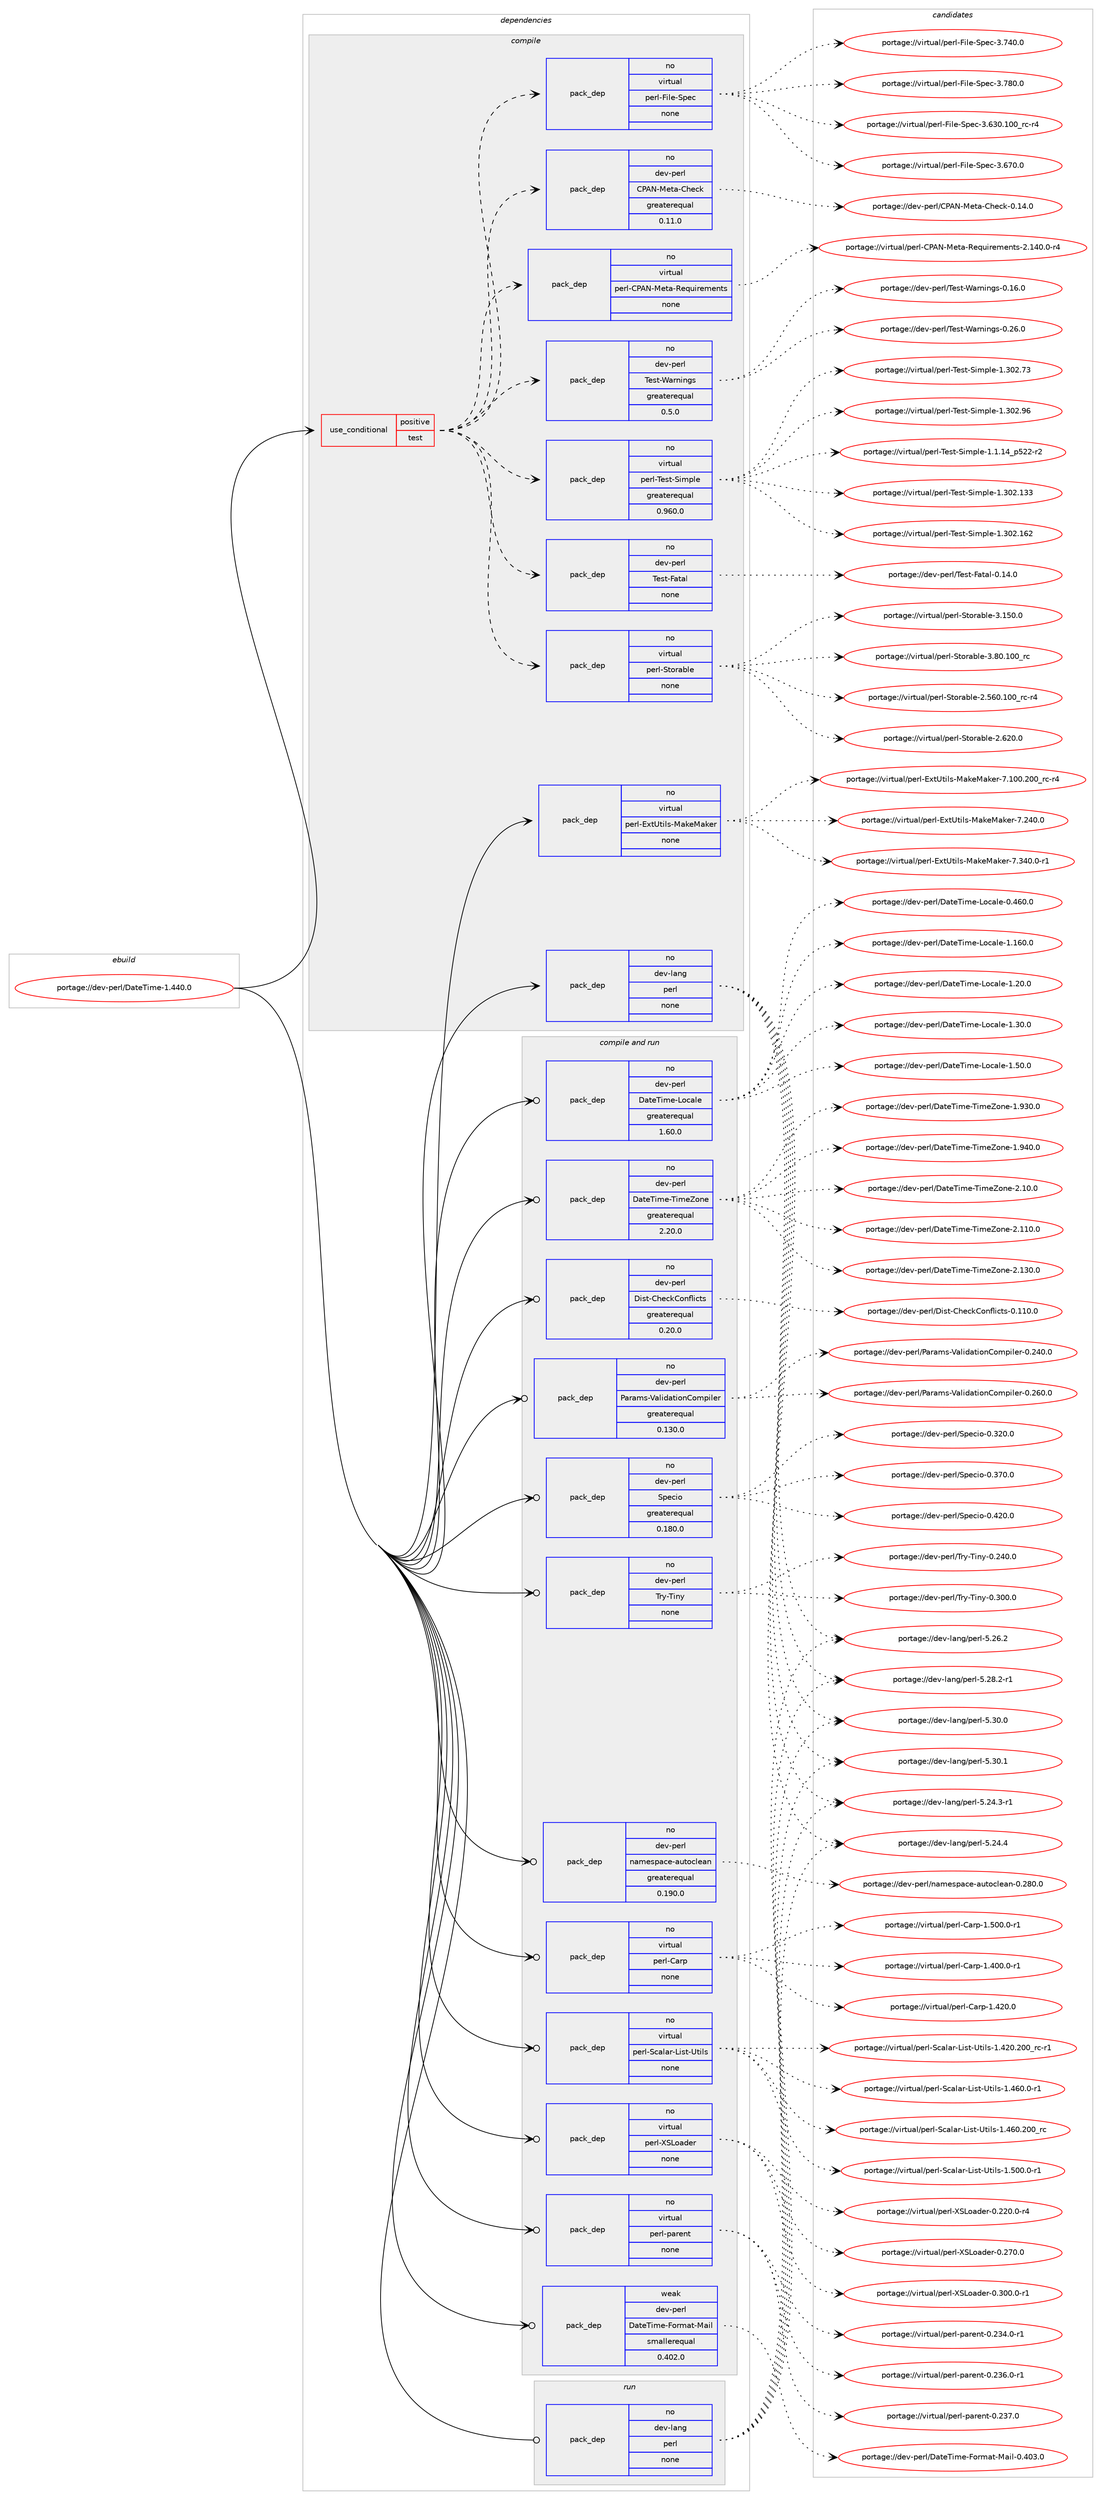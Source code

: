 digraph prolog {

# *************
# Graph options
# *************

newrank=true;
concentrate=true;
compound=true;
graph [rankdir=LR,fontname=Helvetica,fontsize=10,ranksep=1.5];#, ranksep=2.5, nodesep=0.2];
edge  [arrowhead=vee];
node  [fontname=Helvetica,fontsize=10];

# **********
# The ebuild
# **********

subgraph cluster_leftcol {
color=gray;
rank=same;
label=<<i>ebuild</i>>;
id [label="portage://dev-perl/DateTime-1.440.0", color=red, width=4, href="../dev-perl/DateTime-1.440.0.svg"];
}

# ****************
# The dependencies
# ****************

subgraph cluster_midcol {
color=gray;
label=<<i>dependencies</i>>;
subgraph cluster_compile {
fillcolor="#eeeeee";
style=filled;
label=<<i>compile</i>>;
subgraph cond22809 {
dependency111185 [label=<<TABLE BORDER="0" CELLBORDER="1" CELLSPACING="0" CELLPADDING="4"><TR><TD ROWSPAN="3" CELLPADDING="10">use_conditional</TD></TR><TR><TD>positive</TD></TR><TR><TD>test</TD></TR></TABLE>>, shape=none, color=red];
subgraph pack85202 {
dependency111186 [label=<<TABLE BORDER="0" CELLBORDER="1" CELLSPACING="0" CELLPADDING="4" WIDTH="220"><TR><TD ROWSPAN="6" CELLPADDING="30">pack_dep</TD></TR><TR><TD WIDTH="110">no</TD></TR><TR><TD>virtual</TD></TR><TR><TD>perl-CPAN-Meta-Requirements</TD></TR><TR><TD>none</TD></TR><TR><TD></TD></TR></TABLE>>, shape=none, color=blue];
}
dependency111185:e -> dependency111186:w [weight=20,style="dashed",arrowhead="vee"];
subgraph pack85203 {
dependency111187 [label=<<TABLE BORDER="0" CELLBORDER="1" CELLSPACING="0" CELLPADDING="4" WIDTH="220"><TR><TD ROWSPAN="6" CELLPADDING="30">pack_dep</TD></TR><TR><TD WIDTH="110">no</TD></TR><TR><TD>dev-perl</TD></TR><TR><TD>CPAN-Meta-Check</TD></TR><TR><TD>greaterequal</TD></TR><TR><TD>0.11.0</TD></TR></TABLE>>, shape=none, color=blue];
}
dependency111185:e -> dependency111187:w [weight=20,style="dashed",arrowhead="vee"];
subgraph pack85204 {
dependency111188 [label=<<TABLE BORDER="0" CELLBORDER="1" CELLSPACING="0" CELLPADDING="4" WIDTH="220"><TR><TD ROWSPAN="6" CELLPADDING="30">pack_dep</TD></TR><TR><TD WIDTH="110">no</TD></TR><TR><TD>virtual</TD></TR><TR><TD>perl-File-Spec</TD></TR><TR><TD>none</TD></TR><TR><TD></TD></TR></TABLE>>, shape=none, color=blue];
}
dependency111185:e -> dependency111188:w [weight=20,style="dashed",arrowhead="vee"];
subgraph pack85205 {
dependency111189 [label=<<TABLE BORDER="0" CELLBORDER="1" CELLSPACING="0" CELLPADDING="4" WIDTH="220"><TR><TD ROWSPAN="6" CELLPADDING="30">pack_dep</TD></TR><TR><TD WIDTH="110">no</TD></TR><TR><TD>virtual</TD></TR><TR><TD>perl-Storable</TD></TR><TR><TD>none</TD></TR><TR><TD></TD></TR></TABLE>>, shape=none, color=blue];
}
dependency111185:e -> dependency111189:w [weight=20,style="dashed",arrowhead="vee"];
subgraph pack85206 {
dependency111190 [label=<<TABLE BORDER="0" CELLBORDER="1" CELLSPACING="0" CELLPADDING="4" WIDTH="220"><TR><TD ROWSPAN="6" CELLPADDING="30">pack_dep</TD></TR><TR><TD WIDTH="110">no</TD></TR><TR><TD>dev-perl</TD></TR><TR><TD>Test-Fatal</TD></TR><TR><TD>none</TD></TR><TR><TD></TD></TR></TABLE>>, shape=none, color=blue];
}
dependency111185:e -> dependency111190:w [weight=20,style="dashed",arrowhead="vee"];
subgraph pack85207 {
dependency111191 [label=<<TABLE BORDER="0" CELLBORDER="1" CELLSPACING="0" CELLPADDING="4" WIDTH="220"><TR><TD ROWSPAN="6" CELLPADDING="30">pack_dep</TD></TR><TR><TD WIDTH="110">no</TD></TR><TR><TD>virtual</TD></TR><TR><TD>perl-Test-Simple</TD></TR><TR><TD>greaterequal</TD></TR><TR><TD>0.960.0</TD></TR></TABLE>>, shape=none, color=blue];
}
dependency111185:e -> dependency111191:w [weight=20,style="dashed",arrowhead="vee"];
subgraph pack85208 {
dependency111192 [label=<<TABLE BORDER="0" CELLBORDER="1" CELLSPACING="0" CELLPADDING="4" WIDTH="220"><TR><TD ROWSPAN="6" CELLPADDING="30">pack_dep</TD></TR><TR><TD WIDTH="110">no</TD></TR><TR><TD>dev-perl</TD></TR><TR><TD>Test-Warnings</TD></TR><TR><TD>greaterequal</TD></TR><TR><TD>0.5.0</TD></TR></TABLE>>, shape=none, color=blue];
}
dependency111185:e -> dependency111192:w [weight=20,style="dashed",arrowhead="vee"];
}
id:e -> dependency111185:w [weight=20,style="solid",arrowhead="vee"];
subgraph pack85209 {
dependency111193 [label=<<TABLE BORDER="0" CELLBORDER="1" CELLSPACING="0" CELLPADDING="4" WIDTH="220"><TR><TD ROWSPAN="6" CELLPADDING="30">pack_dep</TD></TR><TR><TD WIDTH="110">no</TD></TR><TR><TD>dev-lang</TD></TR><TR><TD>perl</TD></TR><TR><TD>none</TD></TR><TR><TD></TD></TR></TABLE>>, shape=none, color=blue];
}
id:e -> dependency111193:w [weight=20,style="solid",arrowhead="vee"];
subgraph pack85210 {
dependency111194 [label=<<TABLE BORDER="0" CELLBORDER="1" CELLSPACING="0" CELLPADDING="4" WIDTH="220"><TR><TD ROWSPAN="6" CELLPADDING="30">pack_dep</TD></TR><TR><TD WIDTH="110">no</TD></TR><TR><TD>virtual</TD></TR><TR><TD>perl-ExtUtils-MakeMaker</TD></TR><TR><TD>none</TD></TR><TR><TD></TD></TR></TABLE>>, shape=none, color=blue];
}
id:e -> dependency111194:w [weight=20,style="solid",arrowhead="vee"];
}
subgraph cluster_compileandrun {
fillcolor="#eeeeee";
style=filled;
label=<<i>compile and run</i>>;
subgraph pack85211 {
dependency111195 [label=<<TABLE BORDER="0" CELLBORDER="1" CELLSPACING="0" CELLPADDING="4" WIDTH="220"><TR><TD ROWSPAN="6" CELLPADDING="30">pack_dep</TD></TR><TR><TD WIDTH="110">no</TD></TR><TR><TD>dev-perl</TD></TR><TR><TD>DateTime-Locale</TD></TR><TR><TD>greaterequal</TD></TR><TR><TD>1.60.0</TD></TR></TABLE>>, shape=none, color=blue];
}
id:e -> dependency111195:w [weight=20,style="solid",arrowhead="odotvee"];
subgraph pack85212 {
dependency111196 [label=<<TABLE BORDER="0" CELLBORDER="1" CELLSPACING="0" CELLPADDING="4" WIDTH="220"><TR><TD ROWSPAN="6" CELLPADDING="30">pack_dep</TD></TR><TR><TD WIDTH="110">no</TD></TR><TR><TD>dev-perl</TD></TR><TR><TD>DateTime-TimeZone</TD></TR><TR><TD>greaterequal</TD></TR><TR><TD>2.20.0</TD></TR></TABLE>>, shape=none, color=blue];
}
id:e -> dependency111196:w [weight=20,style="solid",arrowhead="odotvee"];
subgraph pack85213 {
dependency111197 [label=<<TABLE BORDER="0" CELLBORDER="1" CELLSPACING="0" CELLPADDING="4" WIDTH="220"><TR><TD ROWSPAN="6" CELLPADDING="30">pack_dep</TD></TR><TR><TD WIDTH="110">no</TD></TR><TR><TD>dev-perl</TD></TR><TR><TD>Dist-CheckConflicts</TD></TR><TR><TD>greaterequal</TD></TR><TR><TD>0.20.0</TD></TR></TABLE>>, shape=none, color=blue];
}
id:e -> dependency111197:w [weight=20,style="solid",arrowhead="odotvee"];
subgraph pack85214 {
dependency111198 [label=<<TABLE BORDER="0" CELLBORDER="1" CELLSPACING="0" CELLPADDING="4" WIDTH="220"><TR><TD ROWSPAN="6" CELLPADDING="30">pack_dep</TD></TR><TR><TD WIDTH="110">no</TD></TR><TR><TD>dev-perl</TD></TR><TR><TD>Params-ValidationCompiler</TD></TR><TR><TD>greaterequal</TD></TR><TR><TD>0.130.0</TD></TR></TABLE>>, shape=none, color=blue];
}
id:e -> dependency111198:w [weight=20,style="solid",arrowhead="odotvee"];
subgraph pack85215 {
dependency111199 [label=<<TABLE BORDER="0" CELLBORDER="1" CELLSPACING="0" CELLPADDING="4" WIDTH="220"><TR><TD ROWSPAN="6" CELLPADDING="30">pack_dep</TD></TR><TR><TD WIDTH="110">no</TD></TR><TR><TD>dev-perl</TD></TR><TR><TD>Specio</TD></TR><TR><TD>greaterequal</TD></TR><TR><TD>0.180.0</TD></TR></TABLE>>, shape=none, color=blue];
}
id:e -> dependency111199:w [weight=20,style="solid",arrowhead="odotvee"];
subgraph pack85216 {
dependency111200 [label=<<TABLE BORDER="0" CELLBORDER="1" CELLSPACING="0" CELLPADDING="4" WIDTH="220"><TR><TD ROWSPAN="6" CELLPADDING="30">pack_dep</TD></TR><TR><TD WIDTH="110">no</TD></TR><TR><TD>dev-perl</TD></TR><TR><TD>Try-Tiny</TD></TR><TR><TD>none</TD></TR><TR><TD></TD></TR></TABLE>>, shape=none, color=blue];
}
id:e -> dependency111200:w [weight=20,style="solid",arrowhead="odotvee"];
subgraph pack85217 {
dependency111201 [label=<<TABLE BORDER="0" CELLBORDER="1" CELLSPACING="0" CELLPADDING="4" WIDTH="220"><TR><TD ROWSPAN="6" CELLPADDING="30">pack_dep</TD></TR><TR><TD WIDTH="110">no</TD></TR><TR><TD>dev-perl</TD></TR><TR><TD>namespace-autoclean</TD></TR><TR><TD>greaterequal</TD></TR><TR><TD>0.190.0</TD></TR></TABLE>>, shape=none, color=blue];
}
id:e -> dependency111201:w [weight=20,style="solid",arrowhead="odotvee"];
subgraph pack85218 {
dependency111202 [label=<<TABLE BORDER="0" CELLBORDER="1" CELLSPACING="0" CELLPADDING="4" WIDTH="220"><TR><TD ROWSPAN="6" CELLPADDING="30">pack_dep</TD></TR><TR><TD WIDTH="110">no</TD></TR><TR><TD>virtual</TD></TR><TR><TD>perl-Carp</TD></TR><TR><TD>none</TD></TR><TR><TD></TD></TR></TABLE>>, shape=none, color=blue];
}
id:e -> dependency111202:w [weight=20,style="solid",arrowhead="odotvee"];
subgraph pack85219 {
dependency111203 [label=<<TABLE BORDER="0" CELLBORDER="1" CELLSPACING="0" CELLPADDING="4" WIDTH="220"><TR><TD ROWSPAN="6" CELLPADDING="30">pack_dep</TD></TR><TR><TD WIDTH="110">no</TD></TR><TR><TD>virtual</TD></TR><TR><TD>perl-Scalar-List-Utils</TD></TR><TR><TD>none</TD></TR><TR><TD></TD></TR></TABLE>>, shape=none, color=blue];
}
id:e -> dependency111203:w [weight=20,style="solid",arrowhead="odotvee"];
subgraph pack85220 {
dependency111204 [label=<<TABLE BORDER="0" CELLBORDER="1" CELLSPACING="0" CELLPADDING="4" WIDTH="220"><TR><TD ROWSPAN="6" CELLPADDING="30">pack_dep</TD></TR><TR><TD WIDTH="110">no</TD></TR><TR><TD>virtual</TD></TR><TR><TD>perl-XSLoader</TD></TR><TR><TD>none</TD></TR><TR><TD></TD></TR></TABLE>>, shape=none, color=blue];
}
id:e -> dependency111204:w [weight=20,style="solid",arrowhead="odotvee"];
subgraph pack85221 {
dependency111205 [label=<<TABLE BORDER="0" CELLBORDER="1" CELLSPACING="0" CELLPADDING="4" WIDTH="220"><TR><TD ROWSPAN="6" CELLPADDING="30">pack_dep</TD></TR><TR><TD WIDTH="110">no</TD></TR><TR><TD>virtual</TD></TR><TR><TD>perl-parent</TD></TR><TR><TD>none</TD></TR><TR><TD></TD></TR></TABLE>>, shape=none, color=blue];
}
id:e -> dependency111205:w [weight=20,style="solid",arrowhead="odotvee"];
subgraph pack85222 {
dependency111206 [label=<<TABLE BORDER="0" CELLBORDER="1" CELLSPACING="0" CELLPADDING="4" WIDTH="220"><TR><TD ROWSPAN="6" CELLPADDING="30">pack_dep</TD></TR><TR><TD WIDTH="110">weak</TD></TR><TR><TD>dev-perl</TD></TR><TR><TD>DateTime-Format-Mail</TD></TR><TR><TD>smallerequal</TD></TR><TR><TD>0.402.0</TD></TR></TABLE>>, shape=none, color=blue];
}
id:e -> dependency111206:w [weight=20,style="solid",arrowhead="odotvee"];
}
subgraph cluster_run {
fillcolor="#eeeeee";
style=filled;
label=<<i>run</i>>;
subgraph pack85223 {
dependency111207 [label=<<TABLE BORDER="0" CELLBORDER="1" CELLSPACING="0" CELLPADDING="4" WIDTH="220"><TR><TD ROWSPAN="6" CELLPADDING="30">pack_dep</TD></TR><TR><TD WIDTH="110">no</TD></TR><TR><TD>dev-lang</TD></TR><TR><TD>perl</TD></TR><TR><TD>none</TD></TR><TR><TD></TD></TR></TABLE>>, shape=none, color=blue];
}
id:e -> dependency111207:w [weight=20,style="solid",arrowhead="odot"];
}
}

# **************
# The candidates
# **************

subgraph cluster_choices {
rank=same;
color=gray;
label=<<i>candidates</i>>;

subgraph choice85202 {
color=black;
nodesep=1;
choiceportage11810511411611797108471121011141084567806578457710111697458210111311710511410110910111011611545504649524846484511452 [label="portage://virtual/perl-CPAN-Meta-Requirements-2.140.0-r4", color=red, width=4,href="../virtual/perl-CPAN-Meta-Requirements-2.140.0-r4.svg"];
dependency111186:e -> choiceportage11810511411611797108471121011141084567806578457710111697458210111311710511410110910111011611545504649524846484511452:w [style=dotted,weight="100"];
}
subgraph choice85203 {
color=black;
nodesep=1;
choiceportage10010111845112101114108476780657845771011169745671041019910745484649524648 [label="portage://dev-perl/CPAN-Meta-Check-0.14.0", color=red, width=4,href="../dev-perl/CPAN-Meta-Check-0.14.0.svg"];
dependency111187:e -> choiceportage10010111845112101114108476780657845771011169745671041019910745484649524648:w [style=dotted,weight="100"];
}
subgraph choice85204 {
color=black;
nodesep=1;
choiceportage118105114116117971084711210111410845701051081014583112101994551465451484649484895114994511452 [label="portage://virtual/perl-File-Spec-3.630.100_rc-r4", color=red, width=4,href="../virtual/perl-File-Spec-3.630.100_rc-r4.svg"];
choiceportage118105114116117971084711210111410845701051081014583112101994551465455484648 [label="portage://virtual/perl-File-Spec-3.670.0", color=red, width=4,href="../virtual/perl-File-Spec-3.670.0.svg"];
choiceportage118105114116117971084711210111410845701051081014583112101994551465552484648 [label="portage://virtual/perl-File-Spec-3.740.0", color=red, width=4,href="../virtual/perl-File-Spec-3.740.0.svg"];
choiceportage118105114116117971084711210111410845701051081014583112101994551465556484648 [label="portage://virtual/perl-File-Spec-3.780.0", color=red, width=4,href="../virtual/perl-File-Spec-3.780.0.svg"];
dependency111188:e -> choiceportage118105114116117971084711210111410845701051081014583112101994551465451484649484895114994511452:w [style=dotted,weight="100"];
dependency111188:e -> choiceportage118105114116117971084711210111410845701051081014583112101994551465455484648:w [style=dotted,weight="100"];
dependency111188:e -> choiceportage118105114116117971084711210111410845701051081014583112101994551465552484648:w [style=dotted,weight="100"];
dependency111188:e -> choiceportage118105114116117971084711210111410845701051081014583112101994551465556484648:w [style=dotted,weight="100"];
}
subgraph choice85205 {
color=black;
nodesep=1;
choiceportage1181051141161179710847112101114108458311611111497981081014550465354484649484895114994511452 [label="portage://virtual/perl-Storable-2.560.100_rc-r4", color=red, width=4,href="../virtual/perl-Storable-2.560.100_rc-r4.svg"];
choiceportage1181051141161179710847112101114108458311611111497981081014550465450484648 [label="portage://virtual/perl-Storable-2.620.0", color=red, width=4,href="../virtual/perl-Storable-2.620.0.svg"];
choiceportage1181051141161179710847112101114108458311611111497981081014551464953484648 [label="portage://virtual/perl-Storable-3.150.0", color=red, width=4,href="../virtual/perl-Storable-3.150.0.svg"];
choiceportage1181051141161179710847112101114108458311611111497981081014551465648464948489511499 [label="portage://virtual/perl-Storable-3.80.100_rc", color=red, width=4,href="../virtual/perl-Storable-3.80.100_rc.svg"];
dependency111189:e -> choiceportage1181051141161179710847112101114108458311611111497981081014550465354484649484895114994511452:w [style=dotted,weight="100"];
dependency111189:e -> choiceportage1181051141161179710847112101114108458311611111497981081014550465450484648:w [style=dotted,weight="100"];
dependency111189:e -> choiceportage1181051141161179710847112101114108458311611111497981081014551464953484648:w [style=dotted,weight="100"];
dependency111189:e -> choiceportage1181051141161179710847112101114108458311611111497981081014551465648464948489511499:w [style=dotted,weight="100"];
}
subgraph choice85206 {
color=black;
nodesep=1;
choiceportage1001011184511210111410847841011151164570971169710845484649524648 [label="portage://dev-perl/Test-Fatal-0.14.0", color=red, width=4,href="../dev-perl/Test-Fatal-0.14.0.svg"];
dependency111190:e -> choiceportage1001011184511210111410847841011151164570971169710845484649524648:w [style=dotted,weight="100"];
}
subgraph choice85207 {
color=black;
nodesep=1;
choiceportage11810511411611797108471121011141084584101115116458310510911210810145494649464952951125350504511450 [label="portage://virtual/perl-Test-Simple-1.1.14_p522-r2", color=red, width=4,href="../virtual/perl-Test-Simple-1.1.14_p522-r2.svg"];
choiceportage11810511411611797108471121011141084584101115116458310510911210810145494651485046495151 [label="portage://virtual/perl-Test-Simple-1.302.133", color=red, width=4,href="../virtual/perl-Test-Simple-1.302.133.svg"];
choiceportage11810511411611797108471121011141084584101115116458310510911210810145494651485046495450 [label="portage://virtual/perl-Test-Simple-1.302.162", color=red, width=4,href="../virtual/perl-Test-Simple-1.302.162.svg"];
choiceportage118105114116117971084711210111410845841011151164583105109112108101454946514850465551 [label="portage://virtual/perl-Test-Simple-1.302.73", color=red, width=4,href="../virtual/perl-Test-Simple-1.302.73.svg"];
choiceportage118105114116117971084711210111410845841011151164583105109112108101454946514850465754 [label="portage://virtual/perl-Test-Simple-1.302.96", color=red, width=4,href="../virtual/perl-Test-Simple-1.302.96.svg"];
dependency111191:e -> choiceportage11810511411611797108471121011141084584101115116458310510911210810145494649464952951125350504511450:w [style=dotted,weight="100"];
dependency111191:e -> choiceportage11810511411611797108471121011141084584101115116458310510911210810145494651485046495151:w [style=dotted,weight="100"];
dependency111191:e -> choiceportage11810511411611797108471121011141084584101115116458310510911210810145494651485046495450:w [style=dotted,weight="100"];
dependency111191:e -> choiceportage118105114116117971084711210111410845841011151164583105109112108101454946514850465551:w [style=dotted,weight="100"];
dependency111191:e -> choiceportage118105114116117971084711210111410845841011151164583105109112108101454946514850465754:w [style=dotted,weight="100"];
}
subgraph choice85208 {
color=black;
nodesep=1;
choiceportage10010111845112101114108478410111511645879711411010511010311545484649544648 [label="portage://dev-perl/Test-Warnings-0.16.0", color=red, width=4,href="../dev-perl/Test-Warnings-0.16.0.svg"];
choiceportage10010111845112101114108478410111511645879711411010511010311545484650544648 [label="portage://dev-perl/Test-Warnings-0.26.0", color=red, width=4,href="../dev-perl/Test-Warnings-0.26.0.svg"];
dependency111192:e -> choiceportage10010111845112101114108478410111511645879711411010511010311545484649544648:w [style=dotted,weight="100"];
dependency111192:e -> choiceportage10010111845112101114108478410111511645879711411010511010311545484650544648:w [style=dotted,weight="100"];
}
subgraph choice85209 {
color=black;
nodesep=1;
choiceportage100101118451089711010347112101114108455346505246514511449 [label="portage://dev-lang/perl-5.24.3-r1", color=red, width=4,href="../dev-lang/perl-5.24.3-r1.svg"];
choiceportage10010111845108971101034711210111410845534650524652 [label="portage://dev-lang/perl-5.24.4", color=red, width=4,href="../dev-lang/perl-5.24.4.svg"];
choiceportage10010111845108971101034711210111410845534650544650 [label="portage://dev-lang/perl-5.26.2", color=red, width=4,href="../dev-lang/perl-5.26.2.svg"];
choiceportage100101118451089711010347112101114108455346505646504511449 [label="portage://dev-lang/perl-5.28.2-r1", color=red, width=4,href="../dev-lang/perl-5.28.2-r1.svg"];
choiceportage10010111845108971101034711210111410845534651484648 [label="portage://dev-lang/perl-5.30.0", color=red, width=4,href="../dev-lang/perl-5.30.0.svg"];
choiceportage10010111845108971101034711210111410845534651484649 [label="portage://dev-lang/perl-5.30.1", color=red, width=4,href="../dev-lang/perl-5.30.1.svg"];
dependency111193:e -> choiceportage100101118451089711010347112101114108455346505246514511449:w [style=dotted,weight="100"];
dependency111193:e -> choiceportage10010111845108971101034711210111410845534650524652:w [style=dotted,weight="100"];
dependency111193:e -> choiceportage10010111845108971101034711210111410845534650544650:w [style=dotted,weight="100"];
dependency111193:e -> choiceportage100101118451089711010347112101114108455346505646504511449:w [style=dotted,weight="100"];
dependency111193:e -> choiceportage10010111845108971101034711210111410845534651484648:w [style=dotted,weight="100"];
dependency111193:e -> choiceportage10010111845108971101034711210111410845534651484649:w [style=dotted,weight="100"];
}
subgraph choice85210 {
color=black;
nodesep=1;
choiceportage118105114116117971084711210111410845691201168511610510811545779710710177971071011144555464948484650484895114994511452 [label="portage://virtual/perl-ExtUtils-MakeMaker-7.100.200_rc-r4", color=red, width=4,href="../virtual/perl-ExtUtils-MakeMaker-7.100.200_rc-r4.svg"];
choiceportage118105114116117971084711210111410845691201168511610510811545779710710177971071011144555465052484648 [label="portage://virtual/perl-ExtUtils-MakeMaker-7.240.0", color=red, width=4,href="../virtual/perl-ExtUtils-MakeMaker-7.240.0.svg"];
choiceportage1181051141161179710847112101114108456912011685116105108115457797107101779710710111445554651524846484511449 [label="portage://virtual/perl-ExtUtils-MakeMaker-7.340.0-r1", color=red, width=4,href="../virtual/perl-ExtUtils-MakeMaker-7.340.0-r1.svg"];
dependency111194:e -> choiceportage118105114116117971084711210111410845691201168511610510811545779710710177971071011144555464948484650484895114994511452:w [style=dotted,weight="100"];
dependency111194:e -> choiceportage118105114116117971084711210111410845691201168511610510811545779710710177971071011144555465052484648:w [style=dotted,weight="100"];
dependency111194:e -> choiceportage1181051141161179710847112101114108456912011685116105108115457797107101779710710111445554651524846484511449:w [style=dotted,weight="100"];
}
subgraph choice85211 {
color=black;
nodesep=1;
choiceportage1001011184511210111410847689711610184105109101457611199971081014548465254484648 [label="portage://dev-perl/DateTime-Locale-0.460.0", color=red, width=4,href="../dev-perl/DateTime-Locale-0.460.0.svg"];
choiceportage1001011184511210111410847689711610184105109101457611199971081014549464954484648 [label="portage://dev-perl/DateTime-Locale-1.160.0", color=red, width=4,href="../dev-perl/DateTime-Locale-1.160.0.svg"];
choiceportage10010111845112101114108476897116101841051091014576111999710810145494650484648 [label="portage://dev-perl/DateTime-Locale-1.20.0", color=red, width=4,href="../dev-perl/DateTime-Locale-1.20.0.svg"];
choiceportage10010111845112101114108476897116101841051091014576111999710810145494651484648 [label="portage://dev-perl/DateTime-Locale-1.30.0", color=red, width=4,href="../dev-perl/DateTime-Locale-1.30.0.svg"];
choiceportage10010111845112101114108476897116101841051091014576111999710810145494653484648 [label="portage://dev-perl/DateTime-Locale-1.50.0", color=red, width=4,href="../dev-perl/DateTime-Locale-1.50.0.svg"];
dependency111195:e -> choiceportage1001011184511210111410847689711610184105109101457611199971081014548465254484648:w [style=dotted,weight="100"];
dependency111195:e -> choiceportage1001011184511210111410847689711610184105109101457611199971081014549464954484648:w [style=dotted,weight="100"];
dependency111195:e -> choiceportage10010111845112101114108476897116101841051091014576111999710810145494650484648:w [style=dotted,weight="100"];
dependency111195:e -> choiceportage10010111845112101114108476897116101841051091014576111999710810145494651484648:w [style=dotted,weight="100"];
dependency111195:e -> choiceportage10010111845112101114108476897116101841051091014576111999710810145494653484648:w [style=dotted,weight="100"];
}
subgraph choice85212 {
color=black;
nodesep=1;
choiceportage10010111845112101114108476897116101841051091014584105109101901111101014549465751484648 [label="portage://dev-perl/DateTime-TimeZone-1.930.0", color=red, width=4,href="../dev-perl/DateTime-TimeZone-1.930.0.svg"];
choiceportage10010111845112101114108476897116101841051091014584105109101901111101014549465752484648 [label="portage://dev-perl/DateTime-TimeZone-1.940.0", color=red, width=4,href="../dev-perl/DateTime-TimeZone-1.940.0.svg"];
choiceportage100101118451121011141084768971161018410510910145841051091019011111010145504649484648 [label="portage://dev-perl/DateTime-TimeZone-2.10.0", color=red, width=4,href="../dev-perl/DateTime-TimeZone-2.10.0.svg"];
choiceportage10010111845112101114108476897116101841051091014584105109101901111101014550464949484648 [label="portage://dev-perl/DateTime-TimeZone-2.110.0", color=red, width=4,href="../dev-perl/DateTime-TimeZone-2.110.0.svg"];
choiceportage10010111845112101114108476897116101841051091014584105109101901111101014550464951484648 [label="portage://dev-perl/DateTime-TimeZone-2.130.0", color=red, width=4,href="../dev-perl/DateTime-TimeZone-2.130.0.svg"];
dependency111196:e -> choiceportage10010111845112101114108476897116101841051091014584105109101901111101014549465751484648:w [style=dotted,weight="100"];
dependency111196:e -> choiceportage10010111845112101114108476897116101841051091014584105109101901111101014549465752484648:w [style=dotted,weight="100"];
dependency111196:e -> choiceportage100101118451121011141084768971161018410510910145841051091019011111010145504649484648:w [style=dotted,weight="100"];
dependency111196:e -> choiceportage10010111845112101114108476897116101841051091014584105109101901111101014550464949484648:w [style=dotted,weight="100"];
dependency111196:e -> choiceportage10010111845112101114108476897116101841051091014584105109101901111101014550464951484648:w [style=dotted,weight="100"];
}
subgraph choice85213 {
color=black;
nodesep=1;
choiceportage10010111845112101114108476810511511645671041019910767111110102108105991161154548464949484648 [label="portage://dev-perl/Dist-CheckConflicts-0.110.0", color=red, width=4,href="../dev-perl/Dist-CheckConflicts-0.110.0.svg"];
dependency111197:e -> choiceportage10010111845112101114108476810511511645671041019910767111110102108105991161154548464949484648:w [style=dotted,weight="100"];
}
subgraph choice85214 {
color=black;
nodesep=1;
choiceportage100101118451121011141084780971149710911545869710810510097116105111110671111091121051081011144548465052484648 [label="portage://dev-perl/Params-ValidationCompiler-0.240.0", color=red, width=4,href="../dev-perl/Params-ValidationCompiler-0.240.0.svg"];
choiceportage100101118451121011141084780971149710911545869710810510097116105111110671111091121051081011144548465054484648 [label="portage://dev-perl/Params-ValidationCompiler-0.260.0", color=red, width=4,href="../dev-perl/Params-ValidationCompiler-0.260.0.svg"];
dependency111198:e -> choiceportage100101118451121011141084780971149710911545869710810510097116105111110671111091121051081011144548465052484648:w [style=dotted,weight="100"];
dependency111198:e -> choiceportage100101118451121011141084780971149710911545869710810510097116105111110671111091121051081011144548465054484648:w [style=dotted,weight="100"];
}
subgraph choice85215 {
color=black;
nodesep=1;
choiceportage100101118451121011141084783112101991051114548465150484648 [label="portage://dev-perl/Specio-0.320.0", color=red, width=4,href="../dev-perl/Specio-0.320.0.svg"];
choiceportage100101118451121011141084783112101991051114548465155484648 [label="portage://dev-perl/Specio-0.370.0", color=red, width=4,href="../dev-perl/Specio-0.370.0.svg"];
choiceportage100101118451121011141084783112101991051114548465250484648 [label="portage://dev-perl/Specio-0.420.0", color=red, width=4,href="../dev-perl/Specio-0.420.0.svg"];
dependency111199:e -> choiceportage100101118451121011141084783112101991051114548465150484648:w [style=dotted,weight="100"];
dependency111199:e -> choiceportage100101118451121011141084783112101991051114548465155484648:w [style=dotted,weight="100"];
dependency111199:e -> choiceportage100101118451121011141084783112101991051114548465250484648:w [style=dotted,weight="100"];
}
subgraph choice85216 {
color=black;
nodesep=1;
choiceportage10010111845112101114108478411412145841051101214548465052484648 [label="portage://dev-perl/Try-Tiny-0.240.0", color=red, width=4,href="../dev-perl/Try-Tiny-0.240.0.svg"];
choiceportage10010111845112101114108478411412145841051101214548465148484648 [label="portage://dev-perl/Try-Tiny-0.300.0", color=red, width=4,href="../dev-perl/Try-Tiny-0.300.0.svg"];
dependency111200:e -> choiceportage10010111845112101114108478411412145841051101214548465052484648:w [style=dotted,weight="100"];
dependency111200:e -> choiceportage10010111845112101114108478411412145841051101214548465148484648:w [style=dotted,weight="100"];
}
subgraph choice85217 {
color=black;
nodesep=1;
choiceportage1001011184511210111410847110971091011151129799101459711711611199108101971104548465056484648 [label="portage://dev-perl/namespace-autoclean-0.280.0", color=red, width=4,href="../dev-perl/namespace-autoclean-0.280.0.svg"];
dependency111201:e -> choiceportage1001011184511210111410847110971091011151129799101459711711611199108101971104548465056484648:w [style=dotted,weight="100"];
}
subgraph choice85218 {
color=black;
nodesep=1;
choiceportage118105114116117971084711210111410845679711411245494652484846484511449 [label="portage://virtual/perl-Carp-1.400.0-r1", color=red, width=4,href="../virtual/perl-Carp-1.400.0-r1.svg"];
choiceportage11810511411611797108471121011141084567971141124549465250484648 [label="portage://virtual/perl-Carp-1.420.0", color=red, width=4,href="../virtual/perl-Carp-1.420.0.svg"];
choiceportage118105114116117971084711210111410845679711411245494653484846484511449 [label="portage://virtual/perl-Carp-1.500.0-r1", color=red, width=4,href="../virtual/perl-Carp-1.500.0-r1.svg"];
dependency111202:e -> choiceportage118105114116117971084711210111410845679711411245494652484846484511449:w [style=dotted,weight="100"];
dependency111202:e -> choiceportage11810511411611797108471121011141084567971141124549465250484648:w [style=dotted,weight="100"];
dependency111202:e -> choiceportage118105114116117971084711210111410845679711411245494653484846484511449:w [style=dotted,weight="100"];
}
subgraph choice85219 {
color=black;
nodesep=1;
choiceportage11810511411611797108471121011141084583999710897114457610511511645851161051081154549465250484650484895114994511449 [label="portage://virtual/perl-Scalar-List-Utils-1.420.200_rc-r1", color=red, width=4,href="../virtual/perl-Scalar-List-Utils-1.420.200_rc-r1.svg"];
choiceportage118105114116117971084711210111410845839997108971144576105115116458511610510811545494652544846484511449 [label="portage://virtual/perl-Scalar-List-Utils-1.460.0-r1", color=red, width=4,href="../virtual/perl-Scalar-List-Utils-1.460.0-r1.svg"];
choiceportage1181051141161179710847112101114108458399971089711445761051151164585116105108115454946525448465048489511499 [label="portage://virtual/perl-Scalar-List-Utils-1.460.200_rc", color=red, width=4,href="../virtual/perl-Scalar-List-Utils-1.460.200_rc.svg"];
choiceportage118105114116117971084711210111410845839997108971144576105115116458511610510811545494653484846484511449 [label="portage://virtual/perl-Scalar-List-Utils-1.500.0-r1", color=red, width=4,href="../virtual/perl-Scalar-List-Utils-1.500.0-r1.svg"];
dependency111203:e -> choiceportage11810511411611797108471121011141084583999710897114457610511511645851161051081154549465250484650484895114994511449:w [style=dotted,weight="100"];
dependency111203:e -> choiceportage118105114116117971084711210111410845839997108971144576105115116458511610510811545494652544846484511449:w [style=dotted,weight="100"];
dependency111203:e -> choiceportage1181051141161179710847112101114108458399971089711445761051151164585116105108115454946525448465048489511499:w [style=dotted,weight="100"];
dependency111203:e -> choiceportage118105114116117971084711210111410845839997108971144576105115116458511610510811545494653484846484511449:w [style=dotted,weight="100"];
}
subgraph choice85220 {
color=black;
nodesep=1;
choiceportage1181051141161179710847112101114108458883761119710010111445484650504846484511452 [label="portage://virtual/perl-XSLoader-0.220.0-r4", color=red, width=4,href="../virtual/perl-XSLoader-0.220.0-r4.svg"];
choiceportage118105114116117971084711210111410845888376111971001011144548465055484648 [label="portage://virtual/perl-XSLoader-0.270.0", color=red, width=4,href="../virtual/perl-XSLoader-0.270.0.svg"];
choiceportage1181051141161179710847112101114108458883761119710010111445484651484846484511449 [label="portage://virtual/perl-XSLoader-0.300.0-r1", color=red, width=4,href="../virtual/perl-XSLoader-0.300.0-r1.svg"];
dependency111204:e -> choiceportage1181051141161179710847112101114108458883761119710010111445484650504846484511452:w [style=dotted,weight="100"];
dependency111204:e -> choiceportage118105114116117971084711210111410845888376111971001011144548465055484648:w [style=dotted,weight="100"];
dependency111204:e -> choiceportage1181051141161179710847112101114108458883761119710010111445484651484846484511449:w [style=dotted,weight="100"];
}
subgraph choice85221 {
color=black;
nodesep=1;
choiceportage1181051141161179710847112101114108451129711410111011645484650515246484511449 [label="portage://virtual/perl-parent-0.234.0-r1", color=red, width=4,href="../virtual/perl-parent-0.234.0-r1.svg"];
choiceportage1181051141161179710847112101114108451129711410111011645484650515446484511449 [label="portage://virtual/perl-parent-0.236.0-r1", color=red, width=4,href="../virtual/perl-parent-0.236.0-r1.svg"];
choiceportage118105114116117971084711210111410845112971141011101164548465051554648 [label="portage://virtual/perl-parent-0.237.0", color=red, width=4,href="../virtual/perl-parent-0.237.0.svg"];
dependency111205:e -> choiceportage1181051141161179710847112101114108451129711410111011645484650515246484511449:w [style=dotted,weight="100"];
dependency111205:e -> choiceportage1181051141161179710847112101114108451129711410111011645484650515446484511449:w [style=dotted,weight="100"];
dependency111205:e -> choiceportage118105114116117971084711210111410845112971141011101164548465051554648:w [style=dotted,weight="100"];
}
subgraph choice85222 {
color=black;
nodesep=1;
choiceportage10010111845112101114108476897116101841051091014570111114109971164577971051084548465248514648 [label="portage://dev-perl/DateTime-Format-Mail-0.403.0", color=red, width=4,href="../dev-perl/DateTime-Format-Mail-0.403.0.svg"];
dependency111206:e -> choiceportage10010111845112101114108476897116101841051091014570111114109971164577971051084548465248514648:w [style=dotted,weight="100"];
}
subgraph choice85223 {
color=black;
nodesep=1;
choiceportage100101118451089711010347112101114108455346505246514511449 [label="portage://dev-lang/perl-5.24.3-r1", color=red, width=4,href="../dev-lang/perl-5.24.3-r1.svg"];
choiceportage10010111845108971101034711210111410845534650524652 [label="portage://dev-lang/perl-5.24.4", color=red, width=4,href="../dev-lang/perl-5.24.4.svg"];
choiceportage10010111845108971101034711210111410845534650544650 [label="portage://dev-lang/perl-5.26.2", color=red, width=4,href="../dev-lang/perl-5.26.2.svg"];
choiceportage100101118451089711010347112101114108455346505646504511449 [label="portage://dev-lang/perl-5.28.2-r1", color=red, width=4,href="../dev-lang/perl-5.28.2-r1.svg"];
choiceportage10010111845108971101034711210111410845534651484648 [label="portage://dev-lang/perl-5.30.0", color=red, width=4,href="../dev-lang/perl-5.30.0.svg"];
choiceportage10010111845108971101034711210111410845534651484649 [label="portage://dev-lang/perl-5.30.1", color=red, width=4,href="../dev-lang/perl-5.30.1.svg"];
dependency111207:e -> choiceportage100101118451089711010347112101114108455346505246514511449:w [style=dotted,weight="100"];
dependency111207:e -> choiceportage10010111845108971101034711210111410845534650524652:w [style=dotted,weight="100"];
dependency111207:e -> choiceportage10010111845108971101034711210111410845534650544650:w [style=dotted,weight="100"];
dependency111207:e -> choiceportage100101118451089711010347112101114108455346505646504511449:w [style=dotted,weight="100"];
dependency111207:e -> choiceportage10010111845108971101034711210111410845534651484648:w [style=dotted,weight="100"];
dependency111207:e -> choiceportage10010111845108971101034711210111410845534651484649:w [style=dotted,weight="100"];
}
}

}
